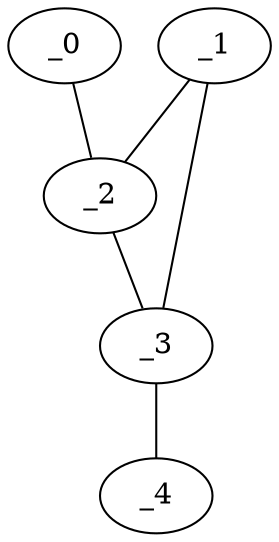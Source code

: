 graph KP1_0140 {
	_0	 [x="1.38208",
		y="2.6306"];
	_2	 [x="0.893885",
		y="0.474042"];
	_0 -- _2;
	_1	 [x="2.03202",
		y="2.78933"];
	_1 -- _2;
	_3	 [x="0.602145",
		y="2.39424"];
	_1 -- _3;
	_2 -- _3;
	_4	 [x="2.52941",
		y="0.304529"];
	_3 -- _4;
}

